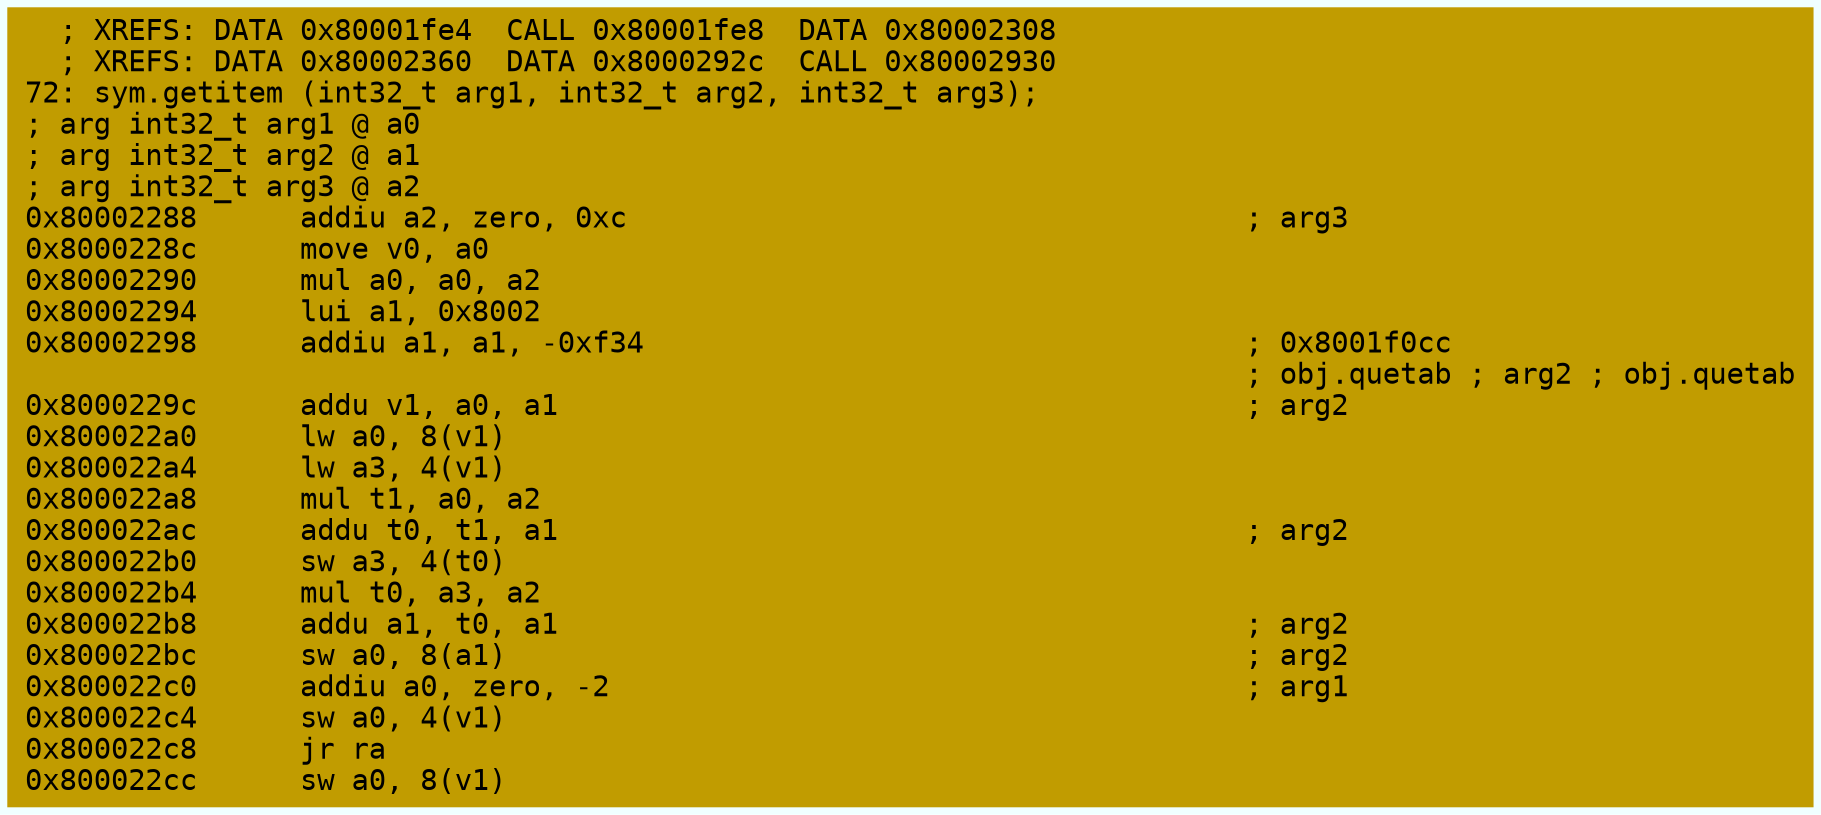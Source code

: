 digraph code {
	graph [bgcolor=azure fontsize=8 fontname="Courier" splines="ortho"];
	node [fillcolor=gray style=filled shape=box];
	edge [arrowhead="normal"];
	"0x80002288" [URL="sym.getitem/0x80002288", fillcolor="#c19c00",color="#c19c00", fontname="Courier",label="  ; XREFS: DATA 0x80001fe4  CALL 0x80001fe8  DATA 0x80002308  \l  ; XREFS: DATA 0x80002360  DATA 0x8000292c  CALL 0x80002930  \l72: sym.getitem (int32_t arg1, int32_t arg2, int32_t arg3);\l; arg int32_t arg1 @ a0\l; arg int32_t arg2 @ a1\l; arg int32_t arg3 @ a2\l0x80002288      addiu a2, zero, 0xc                                    ; arg3\l0x8000228c      move v0, a0\l0x80002290      mul a0, a0, a2\l0x80002294      lui a1, 0x8002\l0x80002298      addiu a1, a1, -0xf34                                   ; 0x8001f0cc\l                                                                       ; obj.quetab ; arg2 ; obj.quetab\l0x8000229c      addu v1, a0, a1                                        ; arg2\l0x800022a0      lw a0, 8(v1)\l0x800022a4      lw a3, 4(v1)\l0x800022a8      mul t1, a0, a2\l0x800022ac      addu t0, t1, a1                                        ; arg2\l0x800022b0      sw a3, 4(t0)\l0x800022b4      mul t0, a3, a2\l0x800022b8      addu a1, t0, a1                                        ; arg2\l0x800022bc      sw a0, 8(a1)                                           ; arg2\l0x800022c0      addiu a0, zero, -2                                     ; arg1\l0x800022c4      sw a0, 4(v1)\l0x800022c8      jr ra\l0x800022cc      sw a0, 8(v1)\l"]
}
